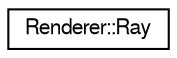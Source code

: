 digraph "Graphical Class Hierarchy"
{
  edge [fontname="FreeSans",fontsize="10",labelfontname="FreeSans",labelfontsize="10"];
  node [fontname="FreeSans",fontsize="10",shape=record];
  rankdir="LR";
  Node1 [label="Renderer::Ray",height=0.2,width=0.4,color="black", fillcolor="white", style="filled",URL="$structRenderer_1_1Ray.html"];
}
